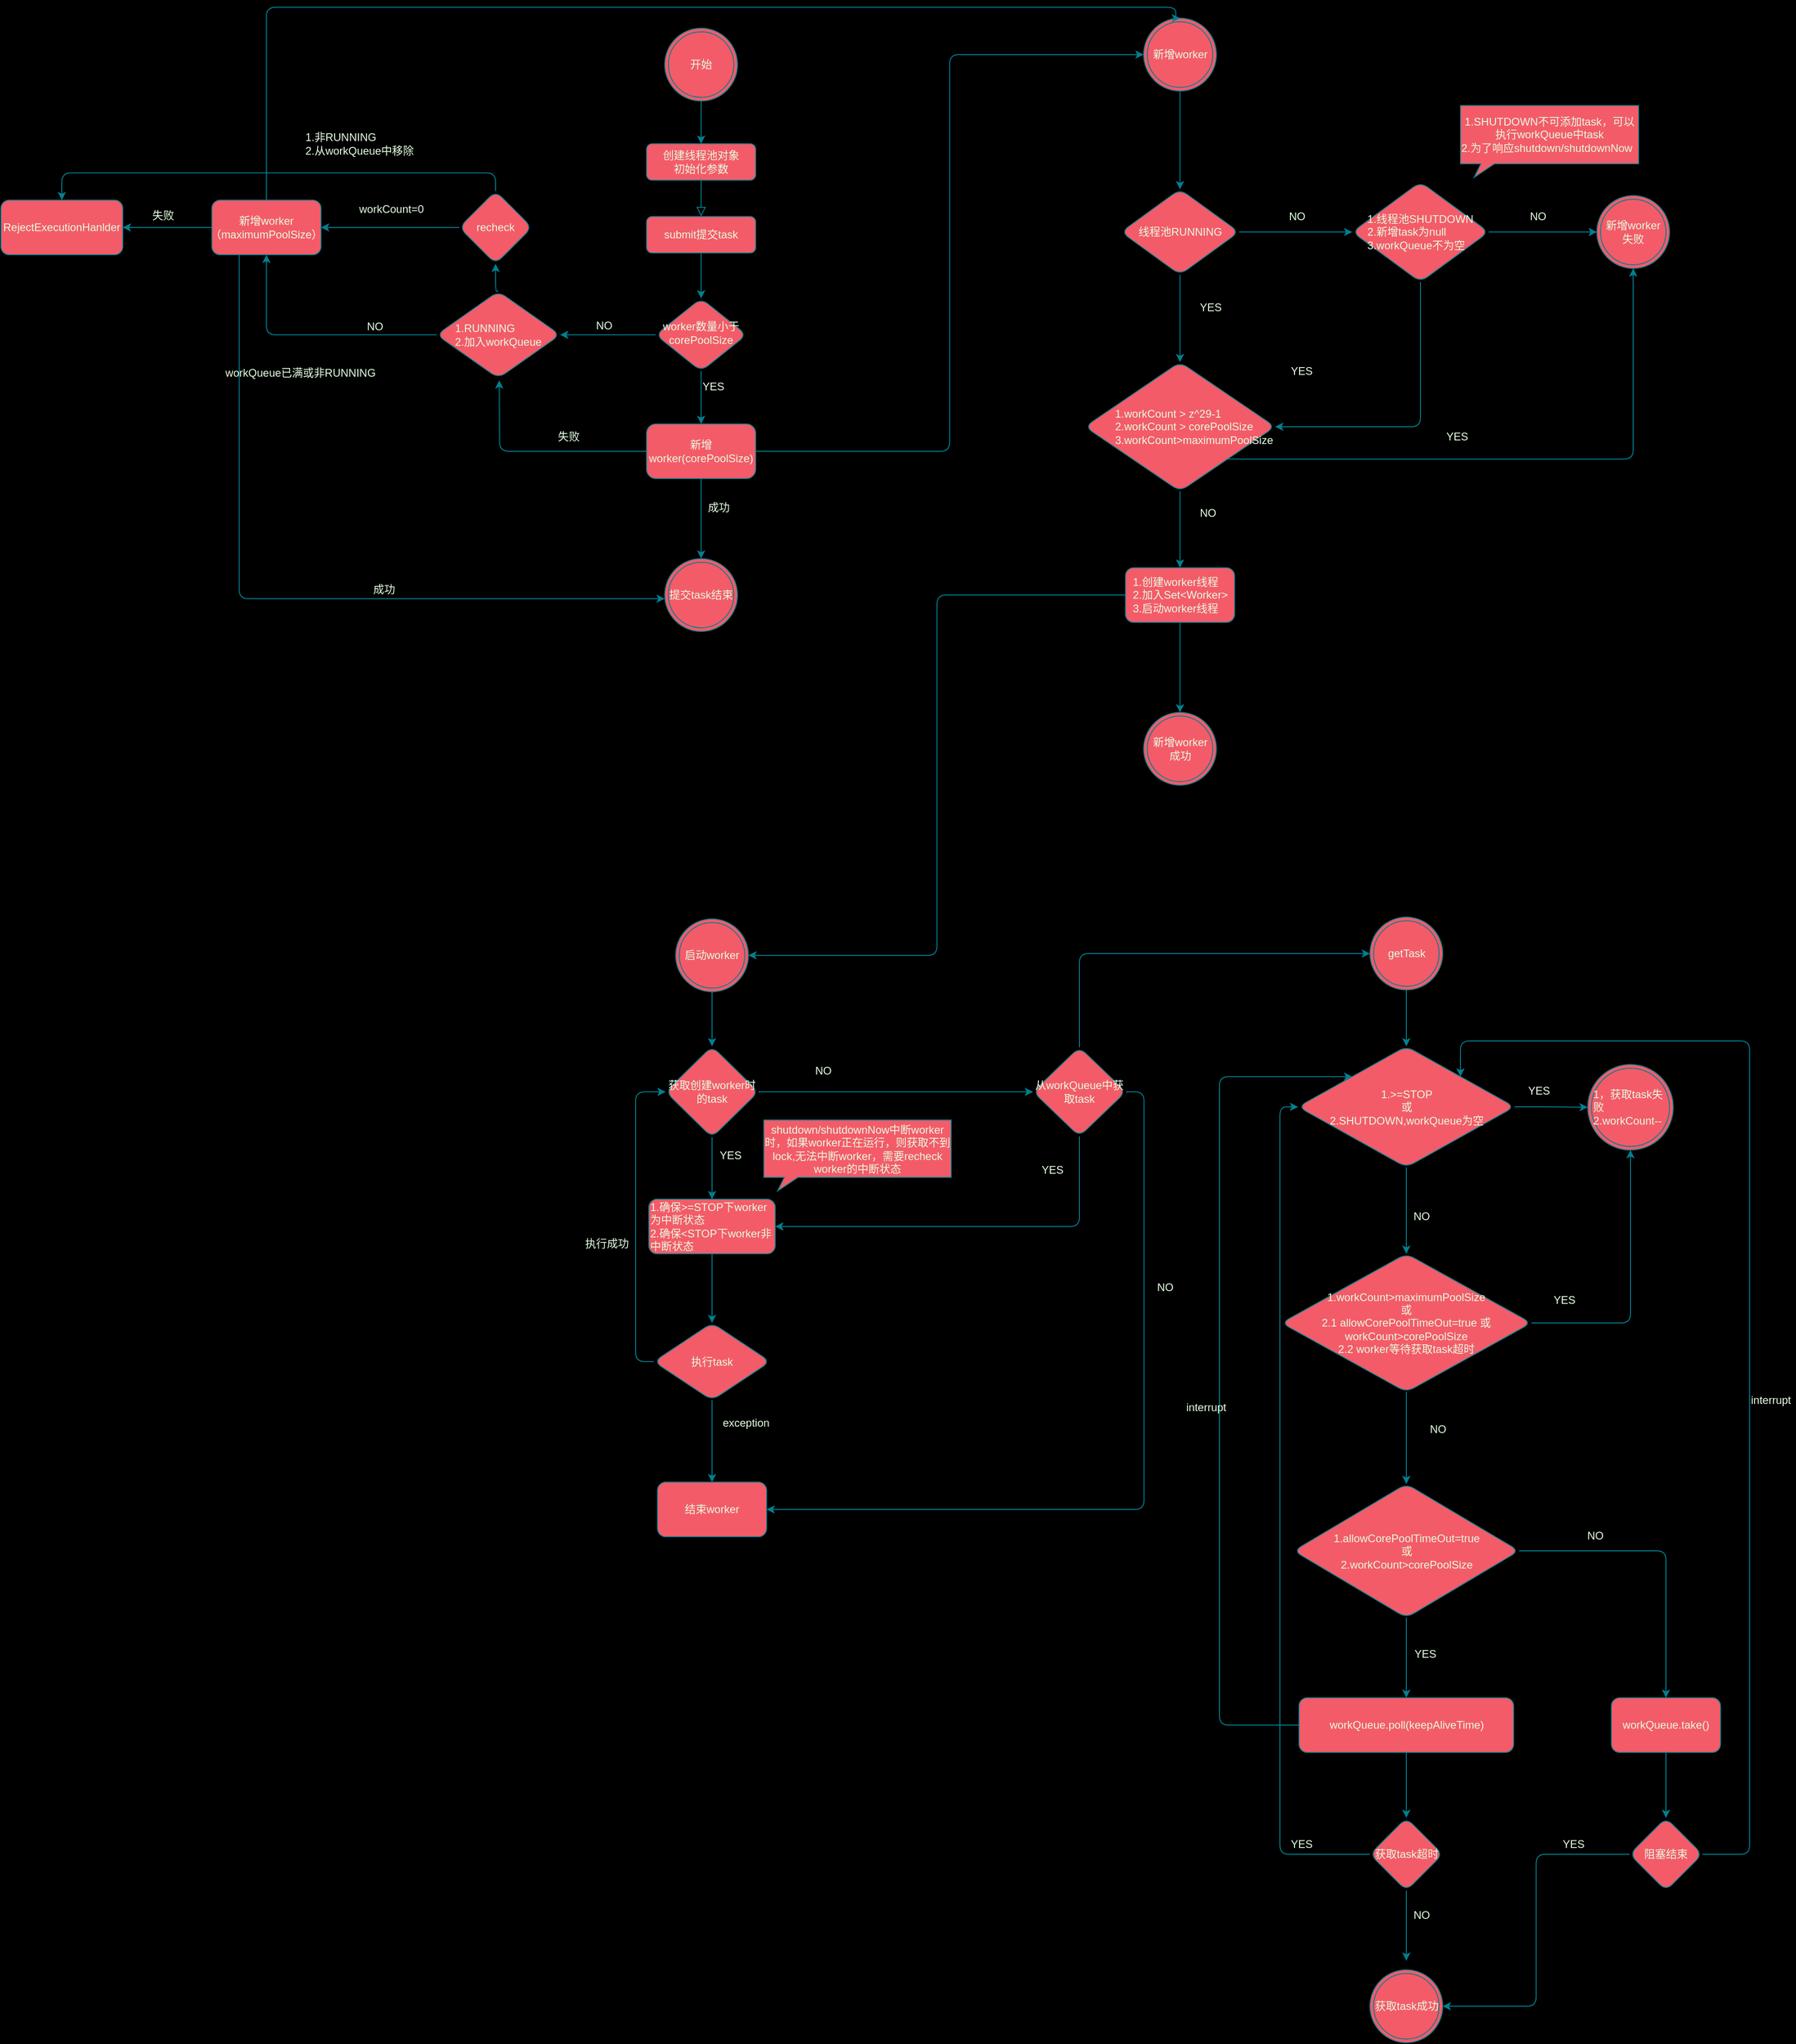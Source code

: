 <mxfile version="14.1.8" type="github">
  <diagram id="C5RBs43oDa-KdzZeNtuy" name="Page-1">
    <mxGraphModel dx="1902" dy="960" grid="0" gridSize="10" guides="1" tooltips="1" connect="1" arrows="1" fold="1" page="0" pageScale="1" pageWidth="827" pageHeight="1169" background="#000000" math="0" shadow="0">
      <root>
        <mxCell id="WIyWlLk6GJQsqaUBKTNV-0" />
        <mxCell id="WIyWlLk6GJQsqaUBKTNV-1" parent="WIyWlLk6GJQsqaUBKTNV-0" />
        <mxCell id="WIyWlLk6GJQsqaUBKTNV-3" value="创建线程池对象&lt;br&gt;初始化参数" style="whiteSpace=wrap;html=1;fontSize=12;glass=0;strokeWidth=1;shadow=0;fillColor=#F45B69;strokeColor=#028090;fontColor=#E4FDE1;rounded=1;" parent="WIyWlLk6GJQsqaUBKTNV-1" vertex="1">
          <mxGeometry x="160" y="20" width="120" height="40" as="geometry" />
        </mxCell>
        <mxCell id="WbaFO1GFc9w37BaCsJIk-56" style="edgeStyle=orthogonalEdgeStyle;rounded=1;orthogonalLoop=1;jettySize=auto;html=1;strokeColor=#028090;fillColor=#F45B69;fontColor=#E4FDE1;" edge="1" parent="WIyWlLk6GJQsqaUBKTNV-1" source="WIyWlLk6GJQsqaUBKTNV-6" target="WbaFO1GFc9w37BaCsJIk-55">
          <mxGeometry relative="1" as="geometry" />
        </mxCell>
        <mxCell id="WbaFO1GFc9w37BaCsJIk-60" style="edgeStyle=orthogonalEdgeStyle;rounded=1;orthogonalLoop=1;jettySize=auto;html=1;entryX=1;entryY=0.5;entryDx=0;entryDy=0;strokeColor=#028090;fillColor=#F45B69;fontColor=#E4FDE1;" edge="1" parent="WIyWlLk6GJQsqaUBKTNV-1" source="WIyWlLk6GJQsqaUBKTNV-6" target="WbaFO1GFc9w37BaCsJIk-59">
          <mxGeometry relative="1" as="geometry" />
        </mxCell>
        <mxCell id="WIyWlLk6GJQsqaUBKTNV-6" value="worker数量小于corePoolSize" style="rhombus;whiteSpace=wrap;html=1;shadow=0;fontFamily=Helvetica;fontSize=12;align=center;strokeWidth=1;spacing=6;spacingTop=-4;fillColor=#F45B69;strokeColor=#028090;fontColor=#E4FDE1;rounded=1;" parent="WIyWlLk6GJQsqaUBKTNV-1" vertex="1">
          <mxGeometry x="170" y="190" width="100" height="80" as="geometry" />
        </mxCell>
        <mxCell id="WIyWlLk6GJQsqaUBKTNV-2" value="" style="html=1;jettySize=auto;orthogonalLoop=1;fontSize=11;endArrow=block;endFill=0;endSize=8;strokeWidth=1;shadow=0;labelBackgroundColor=none;edgeStyle=orthogonalEdgeStyle;strokeColor=#028090;fontColor=#E4FDE1;" parent="WIyWlLk6GJQsqaUBKTNV-1" source="WIyWlLk6GJQsqaUBKTNV-3" target="WbaFO1GFc9w37BaCsJIk-6" edge="1">
          <mxGeometry relative="1" as="geometry">
            <mxPoint x="210" y="95" as="targetPoint" />
          </mxGeometry>
        </mxCell>
        <mxCell id="WbaFO1GFc9w37BaCsJIk-7" style="edgeStyle=orthogonalEdgeStyle;rounded=1;orthogonalLoop=1;jettySize=auto;html=1;strokeColor=#028090;fillColor=#F45B69;fontColor=#E4FDE1;" edge="1" parent="WIyWlLk6GJQsqaUBKTNV-1" source="WbaFO1GFc9w37BaCsJIk-6" target="WIyWlLk6GJQsqaUBKTNV-6">
          <mxGeometry relative="1" as="geometry" />
        </mxCell>
        <mxCell id="WbaFO1GFc9w37BaCsJIk-6" value="submit提交task" style="whiteSpace=wrap;html=1;fontSize=12;glass=0;strokeWidth=1;shadow=0;fillColor=#F45B69;strokeColor=#028090;fontColor=#E4FDE1;rounded=1;" vertex="1" parent="WIyWlLk6GJQsqaUBKTNV-1">
          <mxGeometry x="160" y="100" width="120" height="40" as="geometry" />
        </mxCell>
        <mxCell id="WbaFO1GFc9w37BaCsJIk-13" value="" style="edgeStyle=orthogonalEdgeStyle;rounded=1;orthogonalLoop=1;jettySize=auto;html=1;strokeColor=#028090;fillColor=#F45B69;fontColor=#E4FDE1;" edge="1" parent="WIyWlLk6GJQsqaUBKTNV-1" source="WbaFO1GFc9w37BaCsJIk-12" target="WbaFO1GFc9w37BaCsJIk-36">
          <mxGeometry relative="1" as="geometry">
            <mxPoint x="765" y="60" as="targetPoint" />
          </mxGeometry>
        </mxCell>
        <mxCell id="WbaFO1GFc9w37BaCsJIk-12" value="新增worker" style="ellipse;shape=doubleEllipse;whiteSpace=wrap;html=1;aspect=fixed;rounded=1;strokeColor=#028090;fillColor=#F45B69;fontColor=#E4FDE1;" vertex="1" parent="WIyWlLk6GJQsqaUBKTNV-1">
          <mxGeometry x="706.63" y="-118" width="80" height="80" as="geometry" />
        </mxCell>
        <mxCell id="WbaFO1GFc9w37BaCsJIk-22" value="YES" style="text;html=1;align=center;verticalAlign=middle;resizable=0;points=[];autosize=1;fontColor=#E4FDE1;" vertex="1" parent="WIyWlLk6GJQsqaUBKTNV-1">
          <mxGeometry x="760" y="190" width="40" height="20" as="geometry" />
        </mxCell>
        <mxCell id="WbaFO1GFc9w37BaCsJIk-31" value="NO" style="text;html=1;align=center;verticalAlign=middle;resizable=0;points=[];autosize=1;fontColor=#E4FDE1;" vertex="1" parent="WIyWlLk6GJQsqaUBKTNV-1">
          <mxGeometry x="860" y="90" width="30" height="20" as="geometry" />
        </mxCell>
        <mxCell id="WbaFO1GFc9w37BaCsJIk-33" value="新增worker失败" style="ellipse;shape=doubleEllipse;whiteSpace=wrap;html=1;aspect=fixed;rounded=1;strokeColor=#028090;fillColor=#F45B69;fontColor=#E4FDE1;" vertex="1" parent="WIyWlLk6GJQsqaUBKTNV-1">
          <mxGeometry x="1205" y="77" width="80" height="80" as="geometry" />
        </mxCell>
        <mxCell id="WbaFO1GFc9w37BaCsJIk-49" style="edgeStyle=orthogonalEdgeStyle;rounded=1;orthogonalLoop=1;jettySize=auto;html=1;strokeColor=#028090;fillColor=#F45B69;fontColor=#E4FDE1;" edge="1" parent="WIyWlLk6GJQsqaUBKTNV-1" source="WbaFO1GFc9w37BaCsJIk-34" target="WbaFO1GFc9w37BaCsJIk-48">
          <mxGeometry relative="1" as="geometry" />
        </mxCell>
        <mxCell id="WbaFO1GFc9w37BaCsJIk-50" style="edgeStyle=orthogonalEdgeStyle;rounded=1;orthogonalLoop=1;jettySize=auto;html=1;exitX=1;exitY=1;exitDx=0;exitDy=0;entryX=0.5;entryY=1;entryDx=0;entryDy=0;strokeColor=#028090;fillColor=#F45B69;fontColor=#E4FDE1;" edge="1" parent="WIyWlLk6GJQsqaUBKTNV-1" source="WbaFO1GFc9w37BaCsJIk-34" target="WbaFO1GFc9w37BaCsJIk-33">
          <mxGeometry relative="1" as="geometry" />
        </mxCell>
        <mxCell id="WbaFO1GFc9w37BaCsJIk-34" value="&lt;div style=&quot;text-align: justify&quot;&gt;&lt;span&gt;1.workCount &amp;gt; z^29-1&lt;/span&gt;&lt;/div&gt;&lt;div style=&quot;text-align: justify&quot;&gt;&lt;span&gt;2.workCount &amp;gt; corePoolSize&lt;/span&gt;&lt;/div&gt;&lt;div style=&quot;text-align: justify&quot;&gt;&lt;span&gt;3.workCount&amp;gt;maximumPoolSize&lt;/span&gt;&lt;/div&gt;" style="rhombus;whiteSpace=wrap;html=1;rounded=1;strokeColor=#028090;fillColor=#F45B69;fontColor=#E4FDE1;align=right;" vertex="1" parent="WIyWlLk6GJQsqaUBKTNV-1">
          <mxGeometry x="642.01" y="260" width="209.25" height="142" as="geometry" />
        </mxCell>
        <mxCell id="WbaFO1GFc9w37BaCsJIk-39" style="edgeStyle=orthogonalEdgeStyle;rounded=1;orthogonalLoop=1;jettySize=auto;html=1;entryX=0;entryY=0.5;entryDx=0;entryDy=0;strokeColor=#028090;fillColor=#F45B69;fontColor=#E4FDE1;" edge="1" parent="WIyWlLk6GJQsqaUBKTNV-1" source="WbaFO1GFc9w37BaCsJIk-36" target="WbaFO1GFc9w37BaCsJIk-37">
          <mxGeometry relative="1" as="geometry" />
        </mxCell>
        <mxCell id="WbaFO1GFc9w37BaCsJIk-46" style="edgeStyle=orthogonalEdgeStyle;rounded=1;orthogonalLoop=1;jettySize=auto;html=1;strokeColor=#028090;fillColor=#F45B69;fontColor=#E4FDE1;" edge="1" parent="WIyWlLk6GJQsqaUBKTNV-1" source="WbaFO1GFc9w37BaCsJIk-36" target="WbaFO1GFc9w37BaCsJIk-34">
          <mxGeometry relative="1" as="geometry" />
        </mxCell>
        <mxCell id="WbaFO1GFc9w37BaCsJIk-36" value="线程池RUNNING" style="rhombus;whiteSpace=wrap;html=1;rounded=1;strokeColor=#028090;fillColor=#F45B69;fontColor=#E4FDE1;" vertex="1" parent="WIyWlLk6GJQsqaUBKTNV-1">
          <mxGeometry x="681.82" y="70" width="129.63" height="94" as="geometry" />
        </mxCell>
        <mxCell id="WbaFO1GFc9w37BaCsJIk-40" style="edgeStyle=orthogonalEdgeStyle;rounded=1;orthogonalLoop=1;jettySize=auto;html=1;exitX=0.5;exitY=1;exitDx=0;exitDy=0;entryX=1;entryY=0.5;entryDx=0;entryDy=0;strokeColor=#028090;fillColor=#F45B69;fontColor=#E4FDE1;" edge="1" parent="WIyWlLk6GJQsqaUBKTNV-1" source="WbaFO1GFc9w37BaCsJIk-37" target="WbaFO1GFc9w37BaCsJIk-34">
          <mxGeometry relative="1" as="geometry" />
        </mxCell>
        <mxCell id="WbaFO1GFc9w37BaCsJIk-45" style="edgeStyle=orthogonalEdgeStyle;rounded=1;orthogonalLoop=1;jettySize=auto;html=1;strokeColor=#028090;fillColor=#F45B69;fontColor=#E4FDE1;" edge="1" parent="WIyWlLk6GJQsqaUBKTNV-1" source="WbaFO1GFc9w37BaCsJIk-37" target="WbaFO1GFc9w37BaCsJIk-33">
          <mxGeometry relative="1" as="geometry" />
        </mxCell>
        <mxCell id="WbaFO1GFc9w37BaCsJIk-37" value="&lt;div style=&quot;text-align: justify&quot;&gt;&lt;span&gt;1.线程池SHUTDOWN&lt;/span&gt;&lt;/div&gt;&lt;div style=&quot;text-align: justify&quot;&gt;&lt;span&gt;2.新增task为null&lt;/span&gt;&lt;/div&gt;&lt;div style=&quot;text-align: justify&quot;&gt;&lt;span&gt;3.workQueue不为空&lt;/span&gt;&lt;/div&gt;" style="rhombus;whiteSpace=wrap;html=1;rounded=1;strokeColor=#028090;fillColor=#F45B69;fontColor=#E4FDE1;" vertex="1" parent="WIyWlLk6GJQsqaUBKTNV-1">
          <mxGeometry x="936" y="62" width="150" height="110" as="geometry" />
        </mxCell>
        <mxCell id="WbaFO1GFc9w37BaCsJIk-41" value="YES" style="text;html=1;align=center;verticalAlign=middle;resizable=0;points=[];autosize=1;fontColor=#E4FDE1;" vertex="1" parent="WIyWlLk6GJQsqaUBKTNV-1">
          <mxGeometry x="860" y="260" width="40" height="20" as="geometry" />
        </mxCell>
        <mxCell id="WbaFO1GFc9w37BaCsJIk-44" value="NO" style="text;html=1;align=center;verticalAlign=middle;resizable=0;points=[];autosize=1;fontColor=#E4FDE1;" vertex="1" parent="WIyWlLk6GJQsqaUBKTNV-1">
          <mxGeometry x="1125" y="90" width="30" height="20" as="geometry" />
        </mxCell>
        <mxCell id="WbaFO1GFc9w37BaCsJIk-54" style="edgeStyle=orthogonalEdgeStyle;rounded=1;orthogonalLoop=1;jettySize=auto;html=1;strokeColor=#028090;fillColor=#F45B69;fontColor=#E4FDE1;" edge="1" parent="WIyWlLk6GJQsqaUBKTNV-1" source="WbaFO1GFc9w37BaCsJIk-48" target="WbaFO1GFc9w37BaCsJIk-53">
          <mxGeometry relative="1" as="geometry" />
        </mxCell>
        <mxCell id="WbaFO1GFc9w37BaCsJIk-119" style="edgeStyle=orthogonalEdgeStyle;rounded=1;orthogonalLoop=1;jettySize=auto;html=1;entryX=1;entryY=0.5;entryDx=0;entryDy=0;strokeColor=#028090;fillColor=#F45B69;fontColor=#E4FDE1;" edge="1" parent="WIyWlLk6GJQsqaUBKTNV-1" source="WbaFO1GFc9w37BaCsJIk-48" target="WbaFO1GFc9w37BaCsJIk-91">
          <mxGeometry relative="1" as="geometry" />
        </mxCell>
        <mxCell id="WbaFO1GFc9w37BaCsJIk-48" value="&lt;div style=&quot;text-align: left&quot;&gt;&lt;span&gt;1.创建worker线程&lt;/span&gt;&lt;/div&gt;2.加入Set&amp;lt;Worker&amp;gt;&lt;br&gt;&lt;div style=&quot;text-align: left&quot;&gt;&lt;span&gt;3.启动worker线程&lt;/span&gt;&lt;/div&gt;" style="whiteSpace=wrap;html=1;rounded=1;strokeColor=#028090;fillColor=#F45B69;fontColor=#E4FDE1;" vertex="1" parent="WIyWlLk6GJQsqaUBKTNV-1">
          <mxGeometry x="686.63" y="486" width="120" height="60" as="geometry" />
        </mxCell>
        <mxCell id="WbaFO1GFc9w37BaCsJIk-51" value="YES" style="text;html=1;align=center;verticalAlign=middle;resizable=0;points=[];autosize=1;fontColor=#E4FDE1;" vertex="1" parent="WIyWlLk6GJQsqaUBKTNV-1">
          <mxGeometry x="1034" y="333" width="34" height="18" as="geometry" />
        </mxCell>
        <mxCell id="WbaFO1GFc9w37BaCsJIk-52" value="NO" style="text;html=1;align=center;verticalAlign=middle;resizable=0;points=[];autosize=1;fontColor=#E4FDE1;" vertex="1" parent="WIyWlLk6GJQsqaUBKTNV-1">
          <mxGeometry x="763" y="417" width="28" height="18" as="geometry" />
        </mxCell>
        <mxCell id="WbaFO1GFc9w37BaCsJIk-53" value="新增worker成功" style="ellipse;shape=doubleEllipse;whiteSpace=wrap;html=1;aspect=fixed;rounded=1;strokeColor=#028090;fillColor=#F45B69;fontColor=#E4FDE1;" vertex="1" parent="WIyWlLk6GJQsqaUBKTNV-1">
          <mxGeometry x="706.63" y="645" width="80" height="80" as="geometry" />
        </mxCell>
        <mxCell id="WbaFO1GFc9w37BaCsJIk-58" style="edgeStyle=orthogonalEdgeStyle;rounded=1;orthogonalLoop=1;jettySize=auto;html=1;strokeColor=#028090;fillColor=#F45B69;fontColor=#E4FDE1;entryX=0;entryY=0.5;entryDx=0;entryDy=0;" edge="1" parent="WIyWlLk6GJQsqaUBKTNV-1" source="WbaFO1GFc9w37BaCsJIk-55" target="WbaFO1GFc9w37BaCsJIk-12">
          <mxGeometry relative="1" as="geometry">
            <mxPoint x="546" y="108" as="targetPoint" />
          </mxGeometry>
        </mxCell>
        <mxCell id="WbaFO1GFc9w37BaCsJIk-67" style="edgeStyle=orthogonalEdgeStyle;rounded=1;orthogonalLoop=1;jettySize=auto;html=1;strokeColor=#028090;fillColor=#F45B69;fontColor=#E4FDE1;" edge="1" parent="WIyWlLk6GJQsqaUBKTNV-1" source="WbaFO1GFc9w37BaCsJIk-55">
          <mxGeometry relative="1" as="geometry">
            <mxPoint x="-2" y="280" as="targetPoint" />
          </mxGeometry>
        </mxCell>
        <mxCell id="WbaFO1GFc9w37BaCsJIk-74" style="edgeStyle=orthogonalEdgeStyle;rounded=1;orthogonalLoop=1;jettySize=auto;html=1;strokeColor=#028090;fillColor=#F45B69;fontColor=#E4FDE1;" edge="1" parent="WIyWlLk6GJQsqaUBKTNV-1" source="WbaFO1GFc9w37BaCsJIk-55" target="WbaFO1GFc9w37BaCsJIk-73">
          <mxGeometry relative="1" as="geometry" />
        </mxCell>
        <mxCell id="WbaFO1GFc9w37BaCsJIk-55" value="新增worker(corePoolSize)" style="whiteSpace=wrap;html=1;rounded=1;strokeColor=#028090;fillColor=#F45B69;fontColor=#E4FDE1;arcSize=17;" vertex="1" parent="WIyWlLk6GJQsqaUBKTNV-1">
          <mxGeometry x="160" y="328" width="120" height="60" as="geometry" />
        </mxCell>
        <mxCell id="WbaFO1GFc9w37BaCsJIk-57" value="YES" style="text;html=1;align=center;verticalAlign=middle;resizable=0;points=[];autosize=1;fontColor=#E4FDE1;" vertex="1" parent="WIyWlLk6GJQsqaUBKTNV-1">
          <mxGeometry x="216" y="278" width="34" height="18" as="geometry" />
        </mxCell>
        <mxCell id="WbaFO1GFc9w37BaCsJIk-62" style="edgeStyle=orthogonalEdgeStyle;rounded=1;orthogonalLoop=1;jettySize=auto;html=1;strokeColor=#028090;fillColor=#F45B69;fontColor=#E4FDE1;" edge="1" parent="WIyWlLk6GJQsqaUBKTNV-1" source="WbaFO1GFc9w37BaCsJIk-59" target="WbaFO1GFc9w37BaCsJIk-61">
          <mxGeometry relative="1" as="geometry" />
        </mxCell>
        <mxCell id="WbaFO1GFc9w37BaCsJIk-90" style="edgeStyle=orthogonalEdgeStyle;rounded=1;orthogonalLoop=1;jettySize=auto;html=1;exitX=0.5;exitY=0;exitDx=0;exitDy=0;entryX=0.5;entryY=1;entryDx=0;entryDy=0;strokeColor=#028090;fillColor=#F45B69;fontColor=#E4FDE1;" edge="1" parent="WIyWlLk6GJQsqaUBKTNV-1" source="WbaFO1GFc9w37BaCsJIk-59" target="WbaFO1GFc9w37BaCsJIk-83">
          <mxGeometry relative="1" as="geometry" />
        </mxCell>
        <mxCell id="WbaFO1GFc9w37BaCsJIk-59" value="&lt;div style=&quot;text-align: justify&quot;&gt;&lt;span&gt;1.RUNNING&lt;/span&gt;&lt;/div&gt;&lt;div style=&quot;text-align: justify&quot;&gt;&lt;span&gt;2.加入workQueue&lt;/span&gt;&lt;/div&gt;" style="rhombus;whiteSpace=wrap;html=1;rounded=1;strokeColor=#028090;fillColor=#F45B69;fontColor=#E4FDE1;" vertex="1" parent="WIyWlLk6GJQsqaUBKTNV-1">
          <mxGeometry x="-71" y="182.25" width="136" height="95.5" as="geometry" />
        </mxCell>
        <mxCell id="WbaFO1GFc9w37BaCsJIk-77" style="edgeStyle=orthogonalEdgeStyle;rounded=1;orthogonalLoop=1;jettySize=auto;html=1;entryX=0.5;entryY=0;entryDx=0;entryDy=0;strokeColor=#028090;fillColor=#F45B69;fontColor=#E4FDE1;" edge="1" parent="WIyWlLk6GJQsqaUBKTNV-1" source="WbaFO1GFc9w37BaCsJIk-61" target="WbaFO1GFc9w37BaCsJIk-12">
          <mxGeometry relative="1" as="geometry">
            <Array as="points">
              <mxPoint x="-258" y="-130" />
              <mxPoint x="742" y="-130" />
            </Array>
          </mxGeometry>
        </mxCell>
        <mxCell id="WbaFO1GFc9w37BaCsJIk-78" style="edgeStyle=orthogonalEdgeStyle;rounded=1;orthogonalLoop=1;jettySize=auto;html=1;exitX=0.25;exitY=1;exitDx=0;exitDy=0;entryX=0;entryY=0.55;entryDx=0;entryDy=0;entryPerimeter=0;strokeColor=#028090;fillColor=#F45B69;fontColor=#E4FDE1;" edge="1" parent="WIyWlLk6GJQsqaUBKTNV-1" source="WbaFO1GFc9w37BaCsJIk-61" target="WbaFO1GFc9w37BaCsJIk-73">
          <mxGeometry relative="1" as="geometry" />
        </mxCell>
        <mxCell id="WbaFO1GFc9w37BaCsJIk-81" style="edgeStyle=orthogonalEdgeStyle;rounded=1;orthogonalLoop=1;jettySize=auto;html=1;entryX=1;entryY=0.5;entryDx=0;entryDy=0;strokeColor=#028090;fillColor=#F45B69;fontColor=#E4FDE1;" edge="1" parent="WIyWlLk6GJQsqaUBKTNV-1" source="WbaFO1GFc9w37BaCsJIk-61" target="WbaFO1GFc9w37BaCsJIk-80">
          <mxGeometry relative="1" as="geometry" />
        </mxCell>
        <mxCell id="WbaFO1GFc9w37BaCsJIk-61" value="新增worker（maximumPoolSize）" style="whiteSpace=wrap;html=1;rounded=1;strokeColor=#028090;fillColor=#F45B69;fontColor=#E4FDE1;" vertex="1" parent="WIyWlLk6GJQsqaUBKTNV-1">
          <mxGeometry x="-318" y="82" width="120" height="60" as="geometry" />
        </mxCell>
        <mxCell id="WbaFO1GFc9w37BaCsJIk-63" value="NO" style="text;html=1;align=center;verticalAlign=middle;resizable=0;points=[];autosize=1;fontColor=#E4FDE1;" vertex="1" parent="WIyWlLk6GJQsqaUBKTNV-1">
          <mxGeometry x="-153" y="212" width="28" height="18" as="geometry" />
        </mxCell>
        <mxCell id="WbaFO1GFc9w37BaCsJIk-64" value="workQueue已满或非RUNNING" style="text;html=1;align=center;verticalAlign=middle;resizable=0;points=[];autosize=1;fontColor=#E4FDE1;" vertex="1" parent="WIyWlLk6GJQsqaUBKTNV-1">
          <mxGeometry x="-309" y="263" width="175" height="18" as="geometry" />
        </mxCell>
        <mxCell id="WbaFO1GFc9w37BaCsJIk-68" value="NO" style="text;html=1;align=center;verticalAlign=middle;resizable=0;points=[];autosize=1;fontColor=#E4FDE1;" vertex="1" parent="WIyWlLk6GJQsqaUBKTNV-1">
          <mxGeometry x="99" y="211" width="28" height="18" as="geometry" />
        </mxCell>
        <mxCell id="WbaFO1GFc9w37BaCsJIk-70" value="失败" style="text;html=1;align=center;verticalAlign=middle;resizable=0;points=[];autosize=1;fontColor=#E4FDE1;" vertex="1" parent="WIyWlLk6GJQsqaUBKTNV-1">
          <mxGeometry x="57" y="333" width="34" height="18" as="geometry" />
        </mxCell>
        <mxCell id="WbaFO1GFc9w37BaCsJIk-72" style="edgeStyle=orthogonalEdgeStyle;rounded=1;orthogonalLoop=1;jettySize=auto;html=1;strokeColor=#028090;fillColor=#F45B69;fontColor=#E4FDE1;" edge="1" parent="WIyWlLk6GJQsqaUBKTNV-1" source="WbaFO1GFc9w37BaCsJIk-71" target="WIyWlLk6GJQsqaUBKTNV-3">
          <mxGeometry relative="1" as="geometry" />
        </mxCell>
        <mxCell id="WbaFO1GFc9w37BaCsJIk-71" value="开始" style="ellipse;shape=doubleEllipse;whiteSpace=wrap;html=1;aspect=fixed;rounded=1;strokeColor=#028090;fillColor=#F45B69;fontColor=#E4FDE1;" vertex="1" parent="WIyWlLk6GJQsqaUBKTNV-1">
          <mxGeometry x="180" y="-107" width="80" height="80" as="geometry" />
        </mxCell>
        <mxCell id="WbaFO1GFc9w37BaCsJIk-73" value="提交task结束" style="ellipse;shape=doubleEllipse;whiteSpace=wrap;html=1;aspect=fixed;rounded=1;strokeColor=#028090;fillColor=#F45B69;fontColor=#E4FDE1;" vertex="1" parent="WIyWlLk6GJQsqaUBKTNV-1">
          <mxGeometry x="180" y="476" width="80" height="80" as="geometry" />
        </mxCell>
        <mxCell id="WbaFO1GFc9w37BaCsJIk-75" value="成功" style="text;html=1;align=center;verticalAlign=middle;resizable=0;points=[];autosize=1;fontColor=#E4FDE1;" vertex="1" parent="WIyWlLk6GJQsqaUBKTNV-1">
          <mxGeometry x="222" y="411" width="34" height="18" as="geometry" />
        </mxCell>
        <mxCell id="WbaFO1GFc9w37BaCsJIk-79" value="成功" style="text;html=1;align=center;verticalAlign=middle;resizable=0;points=[];autosize=1;fontColor=#E4FDE1;" vertex="1" parent="WIyWlLk6GJQsqaUBKTNV-1">
          <mxGeometry x="-146" y="501" width="34" height="18" as="geometry" />
        </mxCell>
        <mxCell id="WbaFO1GFc9w37BaCsJIk-80" value="RejectExecutionHanlder" style="whiteSpace=wrap;html=1;rounded=1;strokeColor=#028090;fillColor=#F45B69;fontColor=#E4FDE1;" vertex="1" parent="WIyWlLk6GJQsqaUBKTNV-1">
          <mxGeometry x="-550" y="82" width="134" height="60" as="geometry" />
        </mxCell>
        <mxCell id="WbaFO1GFc9w37BaCsJIk-82" value="失败" style="text;html=1;align=center;verticalAlign=middle;resizable=0;points=[];autosize=1;fontColor=#E4FDE1;" vertex="1" parent="WIyWlLk6GJQsqaUBKTNV-1">
          <mxGeometry x="-389" y="90" width="34" height="18" as="geometry" />
        </mxCell>
        <mxCell id="WbaFO1GFc9w37BaCsJIk-85" style="edgeStyle=orthogonalEdgeStyle;rounded=1;orthogonalLoop=1;jettySize=auto;html=1;exitX=0.5;exitY=0;exitDx=0;exitDy=0;entryX=0.5;entryY=0;entryDx=0;entryDy=0;strokeColor=#028090;fillColor=#F45B69;fontColor=#E4FDE1;" edge="1" parent="WIyWlLk6GJQsqaUBKTNV-1" source="WbaFO1GFc9w37BaCsJIk-83" target="WbaFO1GFc9w37BaCsJIk-80">
          <mxGeometry relative="1" as="geometry" />
        </mxCell>
        <mxCell id="WbaFO1GFc9w37BaCsJIk-88" style="edgeStyle=orthogonalEdgeStyle;rounded=1;orthogonalLoop=1;jettySize=auto;html=1;entryX=1;entryY=0.5;entryDx=0;entryDy=0;strokeColor=#028090;fillColor=#F45B69;fontColor=#E4FDE1;" edge="1" parent="WIyWlLk6GJQsqaUBKTNV-1" source="WbaFO1GFc9w37BaCsJIk-83" target="WbaFO1GFc9w37BaCsJIk-61">
          <mxGeometry relative="1" as="geometry" />
        </mxCell>
        <mxCell id="WbaFO1GFc9w37BaCsJIk-83" value="recheck" style="rhombus;whiteSpace=wrap;html=1;rounded=1;strokeColor=#028090;fillColor=#F45B69;fontColor=#E4FDE1;" vertex="1" parent="WIyWlLk6GJQsqaUBKTNV-1">
          <mxGeometry x="-46" y="72" width="80" height="80" as="geometry" />
        </mxCell>
        <mxCell id="WbaFO1GFc9w37BaCsJIk-87" value="&lt;div style=&quot;text-align: left&quot;&gt;&lt;span&gt;1.非RUNNING&lt;/span&gt;&lt;/div&gt;&lt;div style=&quot;text-align: justify&quot;&gt;&lt;span&gt;2.从workQueue中移除&lt;/span&gt;&lt;/div&gt;" style="text;html=1;align=center;verticalAlign=middle;resizable=0;points=[];autosize=1;fontColor=#E4FDE1;" vertex="1" parent="WIyWlLk6GJQsqaUBKTNV-1">
          <mxGeometry x="-221" y="4" width="129" height="32" as="geometry" />
        </mxCell>
        <mxCell id="WbaFO1GFc9w37BaCsJIk-89" value="workCount=0" style="text;html=1;align=center;verticalAlign=middle;resizable=0;points=[];autosize=1;fontColor=#E4FDE1;" vertex="1" parent="WIyWlLk6GJQsqaUBKTNV-1">
          <mxGeometry x="-162" y="83" width="81" height="18" as="geometry" />
        </mxCell>
        <mxCell id="WbaFO1GFc9w37BaCsJIk-93" style="edgeStyle=orthogonalEdgeStyle;rounded=1;orthogonalLoop=1;jettySize=auto;html=1;strokeColor=#028090;fillColor=#F45B69;fontColor=#E4FDE1;" edge="1" parent="WIyWlLk6GJQsqaUBKTNV-1" source="WbaFO1GFc9w37BaCsJIk-91" target="WbaFO1GFc9w37BaCsJIk-92">
          <mxGeometry relative="1" as="geometry" />
        </mxCell>
        <mxCell id="WbaFO1GFc9w37BaCsJIk-91" value="启动worker" style="ellipse;shape=doubleEllipse;whiteSpace=wrap;html=1;aspect=fixed;rounded=1;strokeColor=#028090;fillColor=#F45B69;fontColor=#E4FDE1;" vertex="1" parent="WIyWlLk6GJQsqaUBKTNV-1">
          <mxGeometry x="192" y="872" width="80" height="80" as="geometry" />
        </mxCell>
        <mxCell id="WbaFO1GFc9w37BaCsJIk-95" style="edgeStyle=orthogonalEdgeStyle;rounded=1;orthogonalLoop=1;jettySize=auto;html=1;entryX=0;entryY=0.5;entryDx=0;entryDy=0;strokeColor=#028090;fillColor=#F45B69;fontColor=#E4FDE1;" edge="1" parent="WIyWlLk6GJQsqaUBKTNV-1" source="WbaFO1GFc9w37BaCsJIk-92" target="WbaFO1GFc9w37BaCsJIk-94">
          <mxGeometry relative="1" as="geometry" />
        </mxCell>
        <mxCell id="WbaFO1GFc9w37BaCsJIk-102" style="edgeStyle=orthogonalEdgeStyle;rounded=1;orthogonalLoop=1;jettySize=auto;html=1;exitX=0.5;exitY=1;exitDx=0;exitDy=0;strokeColor=#028090;fillColor=#F45B69;fontColor=#E4FDE1;" edge="1" parent="WIyWlLk6GJQsqaUBKTNV-1" source="WbaFO1GFc9w37BaCsJIk-92" target="WbaFO1GFc9w37BaCsJIk-101">
          <mxGeometry relative="1" as="geometry" />
        </mxCell>
        <mxCell id="WbaFO1GFc9w37BaCsJIk-92" value="获取创建worker时的task" style="rhombus;whiteSpace=wrap;html=1;rounded=1;strokeColor=#028090;fillColor=#F45B69;fontColor=#E4FDE1;" vertex="1" parent="WIyWlLk6GJQsqaUBKTNV-1">
          <mxGeometry x="181" y="1012" width="102" height="100" as="geometry" />
        </mxCell>
        <mxCell id="WbaFO1GFc9w37BaCsJIk-103" style="edgeStyle=orthogonalEdgeStyle;rounded=1;orthogonalLoop=1;jettySize=auto;html=1;entryX=1;entryY=0.5;entryDx=0;entryDy=0;strokeColor=#028090;fillColor=#F45B69;fontColor=#E4FDE1;exitX=0.5;exitY=1;exitDx=0;exitDy=0;" edge="1" parent="WIyWlLk6GJQsqaUBKTNV-1" source="WbaFO1GFc9w37BaCsJIk-94" target="WbaFO1GFc9w37BaCsJIk-101">
          <mxGeometry relative="1" as="geometry" />
        </mxCell>
        <mxCell id="WbaFO1GFc9w37BaCsJIk-116" style="edgeStyle=orthogonalEdgeStyle;rounded=1;orthogonalLoop=1;jettySize=auto;html=1;exitX=1;exitY=0.5;exitDx=0;exitDy=0;entryX=1;entryY=0.5;entryDx=0;entryDy=0;strokeColor=#028090;fillColor=#F45B69;fontColor=#E4FDE1;" edge="1" parent="WIyWlLk6GJQsqaUBKTNV-1" source="WbaFO1GFc9w37BaCsJIk-94" target="WbaFO1GFc9w37BaCsJIk-113">
          <mxGeometry relative="1" as="geometry" />
        </mxCell>
        <mxCell id="WbaFO1GFc9w37BaCsJIk-158" style="edgeStyle=orthogonalEdgeStyle;rounded=1;orthogonalLoop=1;jettySize=auto;html=1;entryX=0;entryY=0.5;entryDx=0;entryDy=0;strokeColor=#028090;fillColor=#F45B69;fontColor=#E4FDE1;" edge="1" parent="WIyWlLk6GJQsqaUBKTNV-1" source="WbaFO1GFc9w37BaCsJIk-94" target="WbaFO1GFc9w37BaCsJIk-120">
          <mxGeometry relative="1" as="geometry">
            <Array as="points">
              <mxPoint x="636" y="910" />
            </Array>
          </mxGeometry>
        </mxCell>
        <mxCell id="WbaFO1GFc9w37BaCsJIk-94" value="从workQueue中获取task" style="rhombus;whiteSpace=wrap;html=1;rounded=1;strokeColor=#028090;fillColor=#F45B69;fontColor=#E4FDE1;" vertex="1" parent="WIyWlLk6GJQsqaUBKTNV-1">
          <mxGeometry x="585" y="1013" width="102" height="98" as="geometry" />
        </mxCell>
        <mxCell id="WbaFO1GFc9w37BaCsJIk-96" value="NO" style="text;html=1;align=center;verticalAlign=middle;resizable=0;points=[];autosize=1;fontColor=#E4FDE1;" vertex="1" parent="WIyWlLk6GJQsqaUBKTNV-1">
          <mxGeometry x="340" y="1030" width="28" height="18" as="geometry" />
        </mxCell>
        <mxCell id="WbaFO1GFc9w37BaCsJIk-100" value="1.SHUTDOWN不可添加task，可以执行workQueue中task&lt;br&gt;&lt;div style=&quot;text-align: justify&quot;&gt;&lt;span&gt;2.为了响应shutdown/shutdownNow&lt;/span&gt;&lt;/div&gt;" style="whiteSpace=wrap;html=1;shape=mxgraph.basic.rectCallout;dx=30;dy=15;boundedLbl=1;rounded=1;strokeColor=#028090;fillColor=#F45B69;fontColor=#E4FDE1;" vertex="1" parent="WIyWlLk6GJQsqaUBKTNV-1">
          <mxGeometry x="1055" y="-22" width="196" height="79" as="geometry" />
        </mxCell>
        <mxCell id="WbaFO1GFc9w37BaCsJIk-111" style="edgeStyle=orthogonalEdgeStyle;rounded=1;orthogonalLoop=1;jettySize=auto;html=1;strokeColor=#028090;fillColor=#F45B69;fontColor=#E4FDE1;" edge="1" parent="WIyWlLk6GJQsqaUBKTNV-1" source="WbaFO1GFc9w37BaCsJIk-101" target="WbaFO1GFc9w37BaCsJIk-109">
          <mxGeometry relative="1" as="geometry" />
        </mxCell>
        <mxCell id="WbaFO1GFc9w37BaCsJIk-101" value="&lt;div style=&quot;text-align: left&quot;&gt;&lt;span&gt;1.确保&amp;gt;=STOP下worker为中断状态&lt;/span&gt;&lt;/div&gt;&lt;div style=&quot;text-align: left&quot;&gt;&lt;span&gt;2.确保&amp;lt;STOP下worker非中断状态&lt;/span&gt;&lt;/div&gt;" style="whiteSpace=wrap;html=1;rounded=1;strokeColor=#028090;fillColor=#F45B69;fontColor=#E4FDE1;" vertex="1" parent="WIyWlLk6GJQsqaUBKTNV-1">
          <mxGeometry x="162.5" y="1180" width="139" height="60" as="geometry" />
        </mxCell>
        <mxCell id="WbaFO1GFc9w37BaCsJIk-104" value="YES" style="text;html=1;align=center;verticalAlign=middle;resizable=0;points=[];autosize=1;fontColor=#E4FDE1;" vertex="1" parent="WIyWlLk6GJQsqaUBKTNV-1">
          <mxGeometry x="589" y="1139" width="34" height="18" as="geometry" />
        </mxCell>
        <mxCell id="WbaFO1GFc9w37BaCsJIk-105" value="YES" style="text;html=1;align=center;verticalAlign=middle;resizable=0;points=[];autosize=1;fontColor=#E4FDE1;" vertex="1" parent="WIyWlLk6GJQsqaUBKTNV-1">
          <mxGeometry x="235" y="1123" width="34" height="18" as="geometry" />
        </mxCell>
        <mxCell id="WbaFO1GFc9w37BaCsJIk-106" value="shutdown/shutdownNow中断worker时，如果worker正在运行，则获取不到lock,无法中断worker，需要recheck worker的中断状态" style="whiteSpace=wrap;html=1;shape=mxgraph.basic.rectCallout;dx=30;dy=15;boundedLbl=1;rounded=1;strokeColor=#028090;fillColor=#F45B69;fontColor=#E4FDE1;" vertex="1" parent="WIyWlLk6GJQsqaUBKTNV-1">
          <mxGeometry x="289" y="1093" width="206" height="78" as="geometry" />
        </mxCell>
        <mxCell id="WbaFO1GFc9w37BaCsJIk-110" style="edgeStyle=orthogonalEdgeStyle;rounded=1;orthogonalLoop=1;jettySize=auto;html=1;entryX=0;entryY=0.5;entryDx=0;entryDy=0;strokeColor=#028090;fillColor=#F45B69;fontColor=#E4FDE1;exitX=0;exitY=0.5;exitDx=0;exitDy=0;" edge="1" parent="WIyWlLk6GJQsqaUBKTNV-1" source="WbaFO1GFc9w37BaCsJIk-109" target="WbaFO1GFc9w37BaCsJIk-92">
          <mxGeometry relative="1" as="geometry" />
        </mxCell>
        <mxCell id="WbaFO1GFc9w37BaCsJIk-114" style="edgeStyle=orthogonalEdgeStyle;rounded=1;orthogonalLoop=1;jettySize=auto;html=1;strokeColor=#028090;fillColor=#F45B69;fontColor=#E4FDE1;" edge="1" parent="WIyWlLk6GJQsqaUBKTNV-1" source="WbaFO1GFc9w37BaCsJIk-109" target="WbaFO1GFc9w37BaCsJIk-113">
          <mxGeometry relative="1" as="geometry" />
        </mxCell>
        <mxCell id="WbaFO1GFc9w37BaCsJIk-109" value="执行task" style="rhombus;whiteSpace=wrap;html=1;rounded=1;strokeColor=#028090;fillColor=#F45B69;fontColor=#E4FDE1;" vertex="1" parent="WIyWlLk6GJQsqaUBKTNV-1">
          <mxGeometry x="168" y="1316" width="128" height="85" as="geometry" />
        </mxCell>
        <mxCell id="WbaFO1GFc9w37BaCsJIk-112" value="执行成功" style="text;html=1;align=center;verticalAlign=middle;resizable=0;points=[];autosize=1;fontColor=#E4FDE1;" vertex="1" parent="WIyWlLk6GJQsqaUBKTNV-1">
          <mxGeometry x="87" y="1220" width="58" height="18" as="geometry" />
        </mxCell>
        <mxCell id="WbaFO1GFc9w37BaCsJIk-113" value="结束worker" style="whiteSpace=wrap;html=1;rounded=1;strokeColor=#028090;fillColor=#F45B69;fontColor=#E4FDE1;" vertex="1" parent="WIyWlLk6GJQsqaUBKTNV-1">
          <mxGeometry x="172" y="1491" width="120" height="60" as="geometry" />
        </mxCell>
        <mxCell id="WbaFO1GFc9w37BaCsJIk-115" value="exception" style="text;html=1;align=center;verticalAlign=middle;resizable=0;points=[];autosize=1;fontColor=#E4FDE1;" vertex="1" parent="WIyWlLk6GJQsqaUBKTNV-1">
          <mxGeometry x="238" y="1417" width="61" height="18" as="geometry" />
        </mxCell>
        <mxCell id="WbaFO1GFc9w37BaCsJIk-117" value="NO&lt;br&gt;" style="text;html=1;align=center;verticalAlign=middle;resizable=0;points=[];autosize=1;fontColor=#E4FDE1;" vertex="1" parent="WIyWlLk6GJQsqaUBKTNV-1">
          <mxGeometry x="716" y="1267.75" width="28" height="18" as="geometry" />
        </mxCell>
        <mxCell id="WbaFO1GFc9w37BaCsJIk-122" style="edgeStyle=orthogonalEdgeStyle;rounded=1;orthogonalLoop=1;jettySize=auto;html=1;strokeColor=#028090;fillColor=#F45B69;fontColor=#E4FDE1;" edge="1" parent="WIyWlLk6GJQsqaUBKTNV-1" source="WbaFO1GFc9w37BaCsJIk-120" target="WbaFO1GFc9w37BaCsJIk-121">
          <mxGeometry relative="1" as="geometry" />
        </mxCell>
        <mxCell id="WbaFO1GFc9w37BaCsJIk-120" value="getTask" style="ellipse;shape=doubleEllipse;whiteSpace=wrap;html=1;aspect=fixed;rounded=1;strokeColor=#028090;fillColor=#F45B69;fontColor=#E4FDE1;" vertex="1" parent="WIyWlLk6GJQsqaUBKTNV-1">
          <mxGeometry x="955.5" y="870" width="80" height="80" as="geometry" />
        </mxCell>
        <mxCell id="WbaFO1GFc9w37BaCsJIk-124" style="edgeStyle=orthogonalEdgeStyle;rounded=1;orthogonalLoop=1;jettySize=auto;html=1;entryX=0;entryY=0.5;entryDx=0;entryDy=0;strokeColor=#028090;fillColor=#F45B69;fontColor=#E4FDE1;" edge="1" parent="WIyWlLk6GJQsqaUBKTNV-1" source="WbaFO1GFc9w37BaCsJIk-121" target="WbaFO1GFc9w37BaCsJIk-123">
          <mxGeometry relative="1" as="geometry" />
        </mxCell>
        <mxCell id="WbaFO1GFc9w37BaCsJIk-128" style="edgeStyle=orthogonalEdgeStyle;rounded=1;orthogonalLoop=1;jettySize=auto;html=1;strokeColor=#028090;fillColor=#F45B69;fontColor=#E4FDE1;" edge="1" parent="WIyWlLk6GJQsqaUBKTNV-1" source="WbaFO1GFc9w37BaCsJIk-121" target="WbaFO1GFc9w37BaCsJIk-127">
          <mxGeometry relative="1" as="geometry" />
        </mxCell>
        <mxCell id="WbaFO1GFc9w37BaCsJIk-121" value="&lt;div&gt;&lt;span&gt;1.&amp;gt;=STOP&lt;/span&gt;&lt;/div&gt;&lt;div&gt;&lt;span&gt;或&lt;/span&gt;&lt;/div&gt;&lt;div&gt;2.SHUTDOWN,workQueue为空&lt;/div&gt;&lt;div&gt;&lt;/div&gt;" style="rhombus;whiteSpace=wrap;html=1;rounded=1;strokeColor=#028090;fillColor=#F45B69;fontColor=#E4FDE1;align=center;" vertex="1" parent="WIyWlLk6GJQsqaUBKTNV-1">
          <mxGeometry x="876.5" y="1012" width="238" height="133" as="geometry" />
        </mxCell>
        <mxCell id="WbaFO1GFc9w37BaCsJIk-123" value="1，获取task失败&lt;br&gt;&lt;div&gt;&lt;span&gt;2.workCount--&lt;/span&gt;&lt;/div&gt;" style="ellipse;shape=doubleEllipse;whiteSpace=wrap;html=1;aspect=fixed;rounded=1;strokeColor=#028090;fillColor=#F45B69;fontColor=#E4FDE1;align=left;" vertex="1" parent="WIyWlLk6GJQsqaUBKTNV-1">
          <mxGeometry x="1195" y="1032" width="94" height="94" as="geometry" />
        </mxCell>
        <mxCell id="WbaFO1GFc9w37BaCsJIk-125" value="YES" style="text;html=1;align=center;verticalAlign=middle;resizable=0;points=[];autosize=1;fontColor=#E4FDE1;" vertex="1" parent="WIyWlLk6GJQsqaUBKTNV-1">
          <mxGeometry x="1124" y="1052" width="34" height="18" as="geometry" />
        </mxCell>
        <mxCell id="WbaFO1GFc9w37BaCsJIk-130" style="edgeStyle=orthogonalEdgeStyle;rounded=1;orthogonalLoop=1;jettySize=auto;html=1;entryX=0.5;entryY=1;entryDx=0;entryDy=0;strokeColor=#028090;fillColor=#F45B69;fontColor=#E4FDE1;" edge="1" parent="WIyWlLk6GJQsqaUBKTNV-1" source="WbaFO1GFc9w37BaCsJIk-127" target="WbaFO1GFc9w37BaCsJIk-123">
          <mxGeometry relative="1" as="geometry" />
        </mxCell>
        <mxCell id="WbaFO1GFc9w37BaCsJIk-133" style="edgeStyle=orthogonalEdgeStyle;rounded=1;orthogonalLoop=1;jettySize=auto;html=1;strokeColor=#028090;fillColor=#F45B69;fontColor=#E4FDE1;" edge="1" parent="WIyWlLk6GJQsqaUBKTNV-1" source="WbaFO1GFc9w37BaCsJIk-127" target="WbaFO1GFc9w37BaCsJIk-132">
          <mxGeometry relative="1" as="geometry" />
        </mxCell>
        <mxCell id="WbaFO1GFc9w37BaCsJIk-127" value="1.workCount&amp;gt;maximumPoolSize&lt;br&gt;或&lt;br&gt;2.1 allowCorePoolTimeOut=true 或workCount&amp;gt;corePoolSize&lt;br&gt;2.2 worker等待获取task超时&lt;br&gt;" style="rhombus;whiteSpace=wrap;html=1;rounded=1;strokeColor=#028090;fillColor=#F45B69;fontColor=#E4FDE1;" vertex="1" parent="WIyWlLk6GJQsqaUBKTNV-1">
          <mxGeometry x="858" y="1240" width="275" height="152" as="geometry" />
        </mxCell>
        <mxCell id="WbaFO1GFc9w37BaCsJIk-129" value="NO" style="text;html=1;align=center;verticalAlign=middle;resizable=0;points=[];autosize=1;fontColor=#E4FDE1;" vertex="1" parent="WIyWlLk6GJQsqaUBKTNV-1">
          <mxGeometry x="998" y="1190" width="28" height="18" as="geometry" />
        </mxCell>
        <mxCell id="WbaFO1GFc9w37BaCsJIk-131" value="YES" style="text;html=1;align=center;verticalAlign=middle;resizable=0;points=[];autosize=1;fontColor=#E4FDE1;" vertex="1" parent="WIyWlLk6GJQsqaUBKTNV-1">
          <mxGeometry x="1152" y="1282" width="34" height="18" as="geometry" />
        </mxCell>
        <mxCell id="WbaFO1GFc9w37BaCsJIk-136" style="edgeStyle=orthogonalEdgeStyle;rounded=1;orthogonalLoop=1;jettySize=auto;html=1;strokeColor=#028090;fillColor=#F45B69;fontColor=#E4FDE1;" edge="1" parent="WIyWlLk6GJQsqaUBKTNV-1" source="WbaFO1GFc9w37BaCsJIk-132" target="WbaFO1GFc9w37BaCsJIk-135">
          <mxGeometry relative="1" as="geometry" />
        </mxCell>
        <mxCell id="WbaFO1GFc9w37BaCsJIk-138" style="edgeStyle=orthogonalEdgeStyle;rounded=1;orthogonalLoop=1;jettySize=auto;html=1;exitX=1;exitY=0.5;exitDx=0;exitDy=0;strokeColor=#028090;fillColor=#F45B69;fontColor=#E4FDE1;" edge="1" parent="WIyWlLk6GJQsqaUBKTNV-1" source="WbaFO1GFc9w37BaCsJIk-132" target="WbaFO1GFc9w37BaCsJIk-137">
          <mxGeometry relative="1" as="geometry" />
        </mxCell>
        <mxCell id="WbaFO1GFc9w37BaCsJIk-132" value="1.allowCorePoolTimeOut=true&lt;br&gt;或&lt;br&gt;2.workCount&amp;gt;corePoolSize" style="rhombus;whiteSpace=wrap;html=1;rounded=1;strokeColor=#028090;fillColor=#F45B69;fontColor=#E4FDE1;" vertex="1" parent="WIyWlLk6GJQsqaUBKTNV-1">
          <mxGeometry x="871.5" y="1493" width="248" height="147" as="geometry" />
        </mxCell>
        <mxCell id="WbaFO1GFc9w37BaCsJIk-134" value="NO" style="text;html=1;align=center;verticalAlign=middle;resizable=0;points=[];autosize=1;fontColor=#E4FDE1;" vertex="1" parent="WIyWlLk6GJQsqaUBKTNV-1">
          <mxGeometry x="1016" y="1424" width="28" height="18" as="geometry" />
        </mxCell>
        <mxCell id="WbaFO1GFc9w37BaCsJIk-144" style="edgeStyle=orthogonalEdgeStyle;rounded=1;orthogonalLoop=1;jettySize=auto;html=1;strokeColor=#028090;fillColor=#F45B69;fontColor=#E4FDE1;" edge="1" parent="WIyWlLk6GJQsqaUBKTNV-1" source="WbaFO1GFc9w37BaCsJIk-135" target="WbaFO1GFc9w37BaCsJIk-143">
          <mxGeometry relative="1" as="geometry" />
        </mxCell>
        <mxCell id="WbaFO1GFc9w37BaCsJIk-150" style="edgeStyle=orthogonalEdgeStyle;rounded=1;orthogonalLoop=1;jettySize=auto;html=1;entryX=0;entryY=0;entryDx=0;entryDy=0;strokeColor=#028090;fillColor=#F45B69;fontColor=#E4FDE1;" edge="1" parent="WIyWlLk6GJQsqaUBKTNV-1" source="WbaFO1GFc9w37BaCsJIk-135" target="WbaFO1GFc9w37BaCsJIk-121">
          <mxGeometry relative="1" as="geometry">
            <Array as="points">
              <mxPoint x="790" y="1758" />
              <mxPoint x="790" y="1045" />
            </Array>
          </mxGeometry>
        </mxCell>
        <mxCell id="WbaFO1GFc9w37BaCsJIk-135" value="workQueue.poll(keepAliveTime)" style="whiteSpace=wrap;html=1;rounded=1;strokeColor=#028090;fillColor=#F45B69;fontColor=#E4FDE1;align=center;" vertex="1" parent="WIyWlLk6GJQsqaUBKTNV-1">
          <mxGeometry x="877.5" y="1728" width="236" height="60" as="geometry" />
        </mxCell>
        <mxCell id="WbaFO1GFc9w37BaCsJIk-152" style="edgeStyle=orthogonalEdgeStyle;rounded=1;orthogonalLoop=1;jettySize=auto;html=1;strokeColor=#028090;fillColor=#F45B69;fontColor=#E4FDE1;" edge="1" parent="WIyWlLk6GJQsqaUBKTNV-1" source="WbaFO1GFc9w37BaCsJIk-137" target="WbaFO1GFc9w37BaCsJIk-151">
          <mxGeometry relative="1" as="geometry" />
        </mxCell>
        <mxCell id="WbaFO1GFc9w37BaCsJIk-137" value="workQueue.take()" style="whiteSpace=wrap;html=1;rounded=1;strokeColor=#028090;fillColor=#F45B69;fontColor=#E4FDE1;align=center;" vertex="1" parent="WIyWlLk6GJQsqaUBKTNV-1">
          <mxGeometry x="1221" y="1728" width="120" height="60" as="geometry" />
        </mxCell>
        <mxCell id="WbaFO1GFc9w37BaCsJIk-139" value="YES" style="text;html=1;align=center;verticalAlign=middle;resizable=0;points=[];autosize=1;fontColor=#E4FDE1;" vertex="1" parent="WIyWlLk6GJQsqaUBKTNV-1">
          <mxGeometry x="999" y="1671" width="34" height="18" as="geometry" />
        </mxCell>
        <mxCell id="WbaFO1GFc9w37BaCsJIk-141" value="NO" style="text;html=1;align=center;verticalAlign=middle;resizable=0;points=[];autosize=1;fontColor=#E4FDE1;" vertex="1" parent="WIyWlLk6GJQsqaUBKTNV-1">
          <mxGeometry x="1189" y="1541" width="28" height="18" as="geometry" />
        </mxCell>
        <mxCell id="WbaFO1GFc9w37BaCsJIk-145" style="edgeStyle=orthogonalEdgeStyle;rounded=1;orthogonalLoop=1;jettySize=auto;html=1;entryX=0;entryY=0.5;entryDx=0;entryDy=0;strokeColor=#028090;fillColor=#F45B69;fontColor=#E4FDE1;exitX=0;exitY=0.5;exitDx=0;exitDy=0;" edge="1" parent="WIyWlLk6GJQsqaUBKTNV-1" source="WbaFO1GFc9w37BaCsJIk-143" target="WbaFO1GFc9w37BaCsJIk-121">
          <mxGeometry relative="1" as="geometry" />
        </mxCell>
        <mxCell id="WbaFO1GFc9w37BaCsJIk-147" style="edgeStyle=orthogonalEdgeStyle;rounded=1;orthogonalLoop=1;jettySize=auto;html=1;strokeColor=#028090;fillColor=#F45B69;fontColor=#E4FDE1;" edge="1" parent="WIyWlLk6GJQsqaUBKTNV-1" source="WbaFO1GFc9w37BaCsJIk-143">
          <mxGeometry relative="1" as="geometry">
            <mxPoint x="995.5" y="2017" as="targetPoint" />
          </mxGeometry>
        </mxCell>
        <mxCell id="WbaFO1GFc9w37BaCsJIk-143" value="获取task超时" style="rhombus;whiteSpace=wrap;html=1;rounded=1;strokeColor=#028090;fillColor=#F45B69;fontColor=#E4FDE1;align=center;" vertex="1" parent="WIyWlLk6GJQsqaUBKTNV-1">
          <mxGeometry x="955.5" y="1860" width="80" height="80" as="geometry" />
        </mxCell>
        <mxCell id="WbaFO1GFc9w37BaCsJIk-146" value="YES" style="text;html=1;align=center;verticalAlign=middle;resizable=0;points=[];autosize=1;fontColor=#E4FDE1;" vertex="1" parent="WIyWlLk6GJQsqaUBKTNV-1">
          <mxGeometry x="863" y="1880" width="34" height="18" as="geometry" />
        </mxCell>
        <mxCell id="WbaFO1GFc9w37BaCsJIk-148" value="获取task成功" style="ellipse;shape=doubleEllipse;whiteSpace=wrap;html=1;aspect=fixed;rounded=1;strokeColor=#028090;fillColor=#F45B69;fontColor=#E4FDE1;align=center;" vertex="1" parent="WIyWlLk6GJQsqaUBKTNV-1">
          <mxGeometry x="955.5" y="2027" width="80" height="80" as="geometry" />
        </mxCell>
        <mxCell id="WbaFO1GFc9w37BaCsJIk-149" value="NO" style="text;html=1;align=center;verticalAlign=middle;resizable=0;points=[];autosize=1;fontColor=#E4FDE1;" vertex="1" parent="WIyWlLk6GJQsqaUBKTNV-1">
          <mxGeometry x="998" y="1958" width="28" height="18" as="geometry" />
        </mxCell>
        <mxCell id="WbaFO1GFc9w37BaCsJIk-153" style="edgeStyle=orthogonalEdgeStyle;rounded=1;orthogonalLoop=1;jettySize=auto;html=1;entryX=1;entryY=0.5;entryDx=0;entryDy=0;strokeColor=#028090;fillColor=#F45B69;fontColor=#E4FDE1;" edge="1" parent="WIyWlLk6GJQsqaUBKTNV-1" source="WbaFO1GFc9w37BaCsJIk-151" target="WbaFO1GFc9w37BaCsJIk-148">
          <mxGeometry relative="1" as="geometry" />
        </mxCell>
        <mxCell id="WbaFO1GFc9w37BaCsJIk-155" style="edgeStyle=orthogonalEdgeStyle;rounded=1;orthogonalLoop=1;jettySize=auto;html=1;entryX=1;entryY=0;entryDx=0;entryDy=0;strokeColor=#028090;fillColor=#F45B69;fontColor=#E4FDE1;" edge="1" parent="WIyWlLk6GJQsqaUBKTNV-1" source="WbaFO1GFc9w37BaCsJIk-151" target="WbaFO1GFc9w37BaCsJIk-121">
          <mxGeometry relative="1" as="geometry">
            <Array as="points">
              <mxPoint x="1373" y="1900" />
              <mxPoint x="1373" y="1006" />
              <mxPoint x="1055" y="1006" />
            </Array>
          </mxGeometry>
        </mxCell>
        <mxCell id="WbaFO1GFc9w37BaCsJIk-151" value="阻塞结束" style="rhombus;whiteSpace=wrap;html=1;rounded=1;strokeColor=#028090;fillColor=#F45B69;fontColor=#E4FDE1;align=center;" vertex="1" parent="WIyWlLk6GJQsqaUBKTNV-1">
          <mxGeometry x="1241" y="1860" width="80" height="80" as="geometry" />
        </mxCell>
        <mxCell id="WbaFO1GFc9w37BaCsJIk-154" value="YES" style="text;html=1;align=center;verticalAlign=middle;resizable=0;points=[];autosize=1;fontColor=#E4FDE1;" vertex="1" parent="WIyWlLk6GJQsqaUBKTNV-1">
          <mxGeometry x="1162" y="1880" width="34" height="18" as="geometry" />
        </mxCell>
        <mxCell id="WbaFO1GFc9w37BaCsJIk-156" value="interrupt" style="text;html=1;align=center;verticalAlign=middle;resizable=0;points=[];autosize=1;fontColor=#E4FDE1;" vertex="1" parent="WIyWlLk6GJQsqaUBKTNV-1">
          <mxGeometry x="748" y="1400" width="54" height="18" as="geometry" />
        </mxCell>
        <mxCell id="WbaFO1GFc9w37BaCsJIk-157" value="interrupt" style="text;html=1;align=center;verticalAlign=middle;resizable=0;points=[];autosize=1;fontColor=#E4FDE1;" vertex="1" parent="WIyWlLk6GJQsqaUBKTNV-1">
          <mxGeometry x="1369" y="1392" width="54" height="18" as="geometry" />
        </mxCell>
      </root>
    </mxGraphModel>
  </diagram>
</mxfile>
